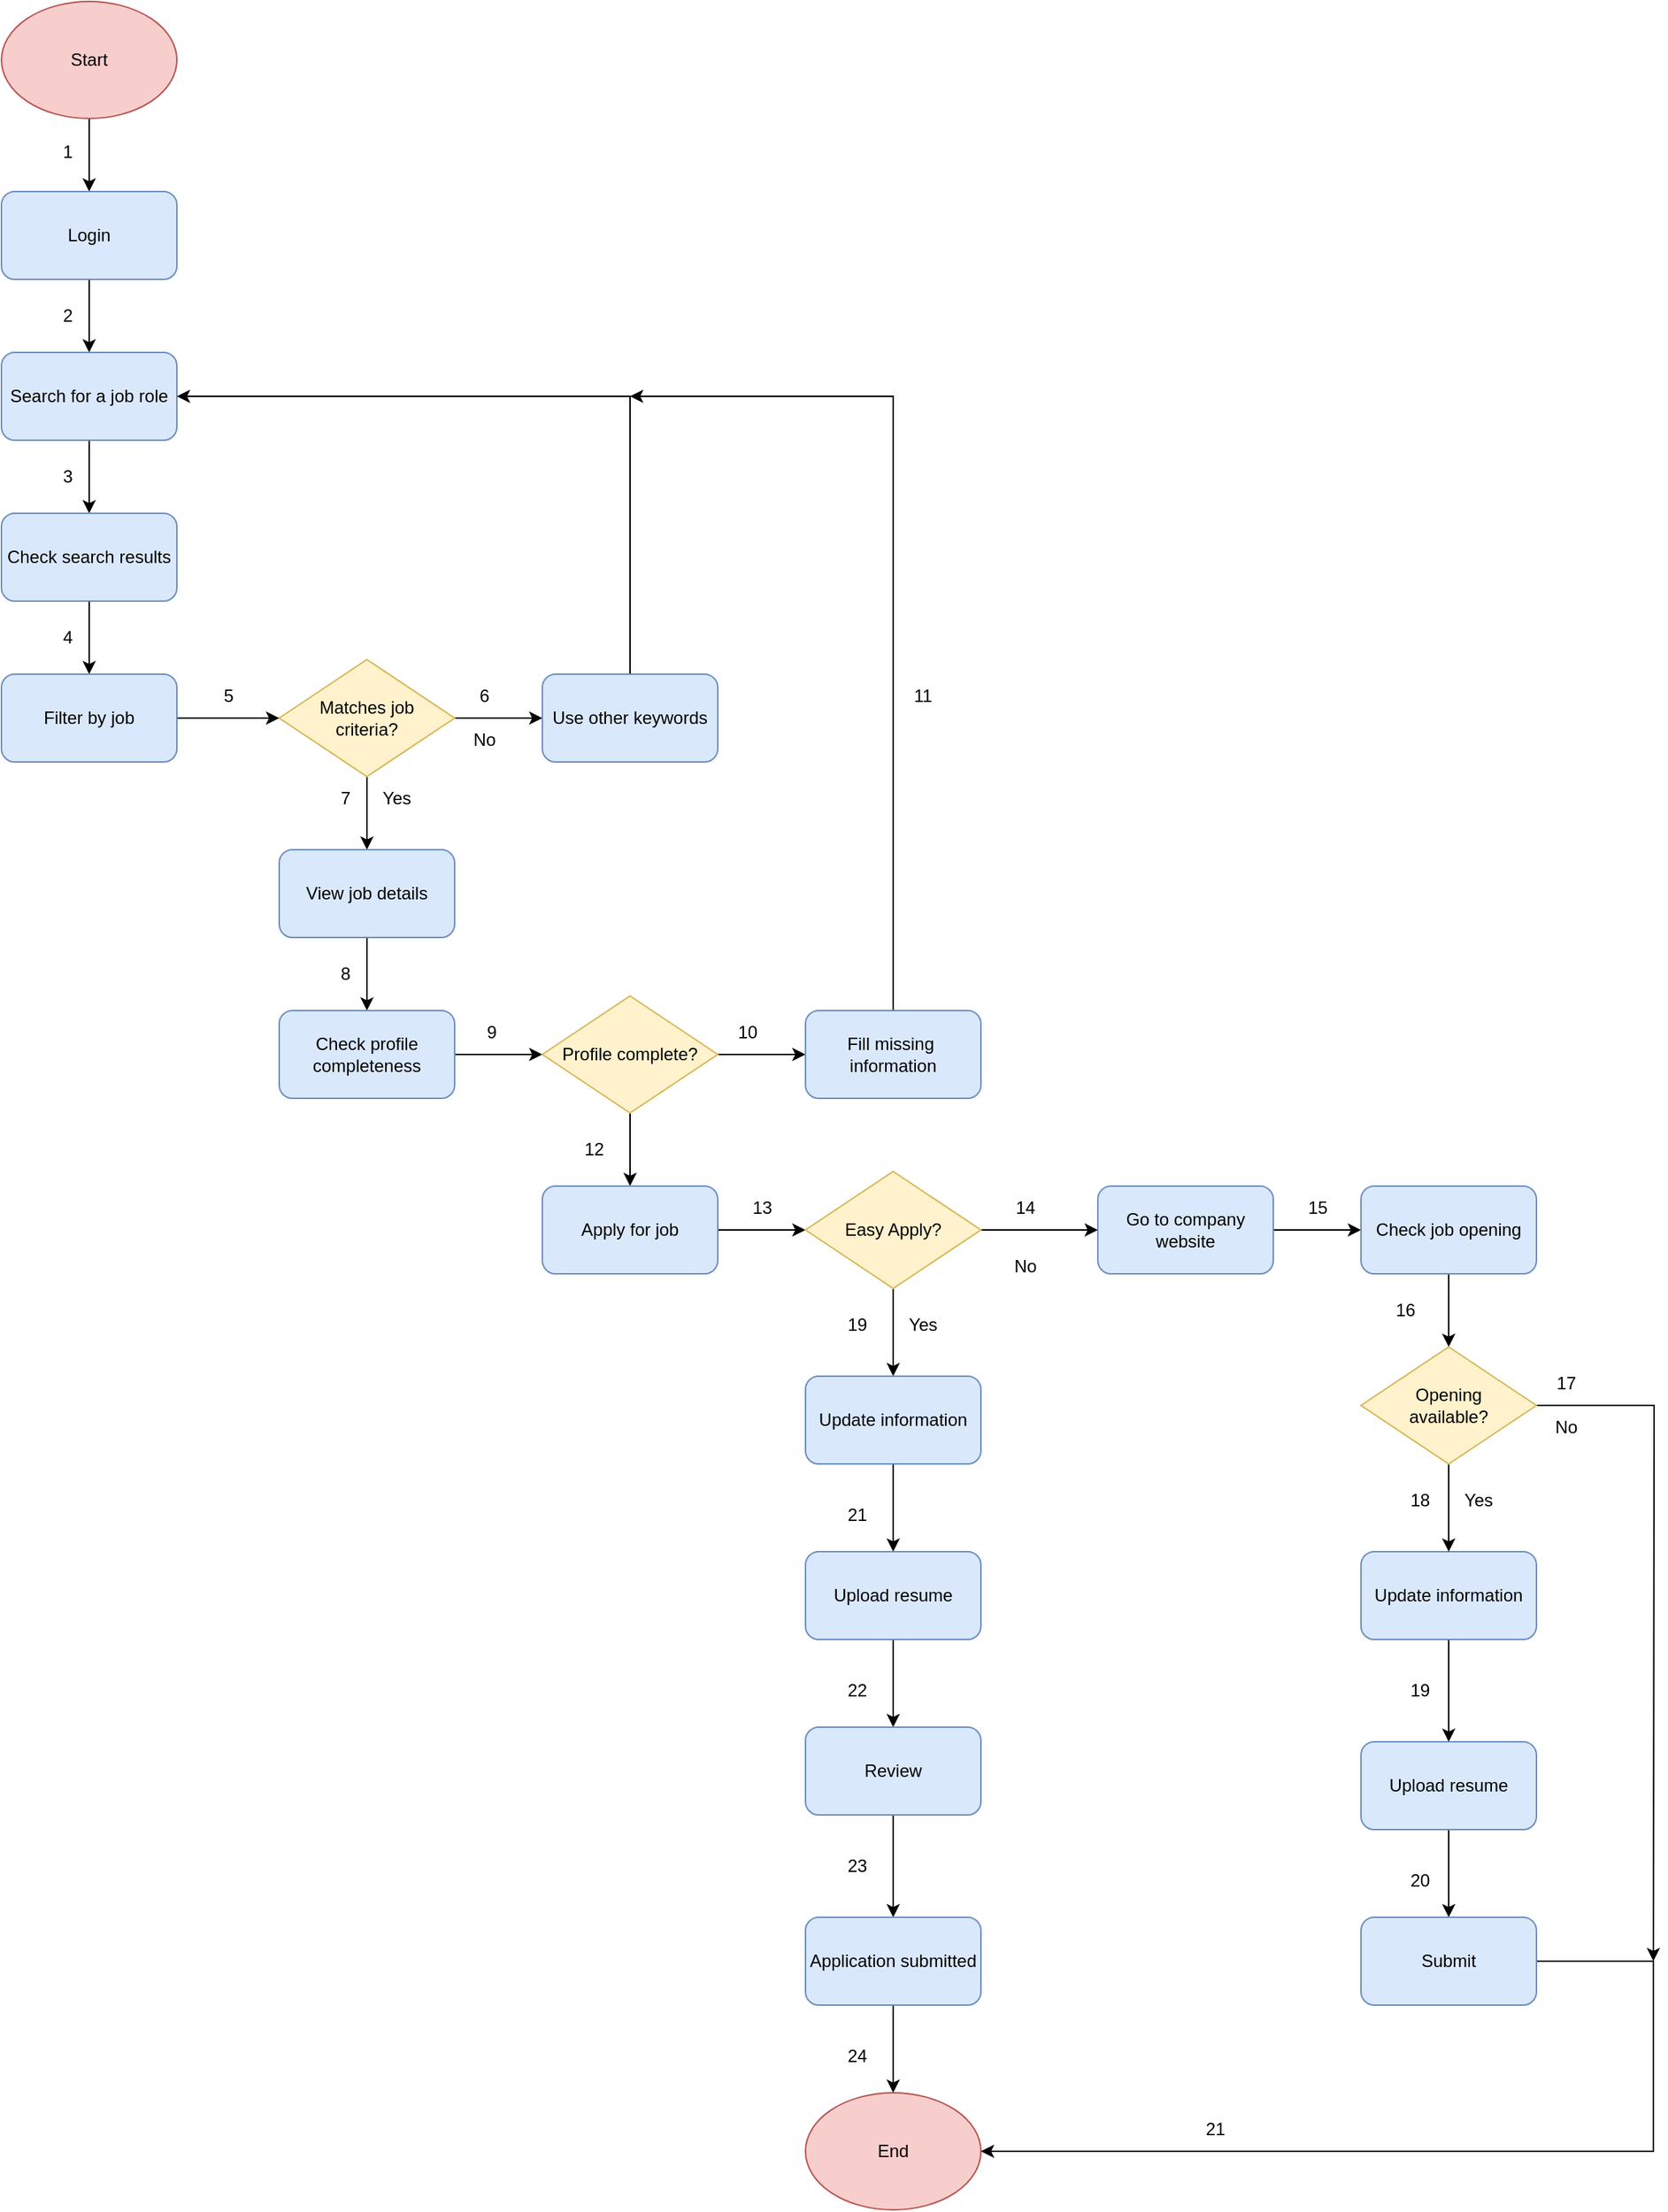 <mxfile version="21.6.5" type="device">
  <diagram name="Page-1" id="AdCNNsRr4zbK5NphnIRh">
    <mxGraphModel dx="1222" dy="577" grid="1" gridSize="10" guides="1" tooltips="1" connect="1" arrows="1" fold="1" page="1" pageScale="1" pageWidth="850" pageHeight="1100" math="0" shadow="0">
      <root>
        <mxCell id="0" />
        <mxCell id="1" parent="0" />
        <mxCell id="GEuDZ0JmBheD2s2upxKQ-3" value="" style="edgeStyle=orthogonalEdgeStyle;rounded=0;orthogonalLoop=1;jettySize=auto;html=1;" parent="1" source="GEuDZ0JmBheD2s2upxKQ-1" target="GEuDZ0JmBheD2s2upxKQ-2" edge="1">
          <mxGeometry relative="1" as="geometry" />
        </mxCell>
        <mxCell id="GEuDZ0JmBheD2s2upxKQ-1" value="Start" style="ellipse;whiteSpace=wrap;html=1;fillColor=#f8cecc;strokeColor=#b85450;" parent="1" vertex="1">
          <mxGeometry x="20" y="20" width="120" height="80" as="geometry" />
        </mxCell>
        <mxCell id="GEuDZ0JmBheD2s2upxKQ-5" value="" style="edgeStyle=orthogonalEdgeStyle;rounded=0;orthogonalLoop=1;jettySize=auto;html=1;" parent="1" source="GEuDZ0JmBheD2s2upxKQ-2" target="GEuDZ0JmBheD2s2upxKQ-4" edge="1">
          <mxGeometry relative="1" as="geometry" />
        </mxCell>
        <mxCell id="GEuDZ0JmBheD2s2upxKQ-2" value="Login" style="rounded=1;whiteSpace=wrap;html=1;fillColor=#dae8fc;strokeColor=#6c8ebf;" parent="1" vertex="1">
          <mxGeometry x="20" y="150" width="120" height="60" as="geometry" />
        </mxCell>
        <mxCell id="GEuDZ0JmBheD2s2upxKQ-7" value="" style="edgeStyle=orthogonalEdgeStyle;rounded=0;orthogonalLoop=1;jettySize=auto;html=1;" parent="1" source="GEuDZ0JmBheD2s2upxKQ-4" target="GEuDZ0JmBheD2s2upxKQ-6" edge="1">
          <mxGeometry relative="1" as="geometry" />
        </mxCell>
        <mxCell id="GEuDZ0JmBheD2s2upxKQ-4" value="Search for a job role" style="rounded=1;whiteSpace=wrap;html=1;fillColor=#dae8fc;strokeColor=#6c8ebf;" parent="1" vertex="1">
          <mxGeometry x="20" y="260" width="120" height="60" as="geometry" />
        </mxCell>
        <mxCell id="I5Enc08s2ud8R-opfXtH-7" value="" style="edgeStyle=orthogonalEdgeStyle;rounded=0;orthogonalLoop=1;jettySize=auto;html=1;" parent="1" source="GEuDZ0JmBheD2s2upxKQ-6" target="I5Enc08s2ud8R-opfXtH-6" edge="1">
          <mxGeometry relative="1" as="geometry" />
        </mxCell>
        <mxCell id="GEuDZ0JmBheD2s2upxKQ-6" value="Check search results" style="rounded=1;whiteSpace=wrap;html=1;fillColor=#dae8fc;strokeColor=#6c8ebf;" parent="1" vertex="1">
          <mxGeometry x="20" y="370" width="120" height="60" as="geometry" />
        </mxCell>
        <mxCell id="GEuDZ0JmBheD2s2upxKQ-15" value="" style="edgeStyle=orthogonalEdgeStyle;rounded=0;orthogonalLoop=1;jettySize=auto;html=1;" parent="1" source="GEuDZ0JmBheD2s2upxKQ-10" target="GEuDZ0JmBheD2s2upxKQ-14" edge="1">
          <mxGeometry relative="1" as="geometry" />
        </mxCell>
        <mxCell id="GEuDZ0JmBheD2s2upxKQ-18" value="" style="edgeStyle=orthogonalEdgeStyle;rounded=0;orthogonalLoop=1;jettySize=auto;html=1;" parent="1" source="GEuDZ0JmBheD2s2upxKQ-10" target="GEuDZ0JmBheD2s2upxKQ-13" edge="1">
          <mxGeometry relative="1" as="geometry" />
        </mxCell>
        <mxCell id="GEuDZ0JmBheD2s2upxKQ-10" value="Matches job &lt;br&gt;criteria?" style="rhombus;whiteSpace=wrap;html=1;fillColor=#fff2cc;strokeColor=#d6b656;" parent="1" vertex="1">
          <mxGeometry x="210" y="470" width="120" height="80" as="geometry" />
        </mxCell>
        <mxCell id="GEuDZ0JmBheD2s2upxKQ-20" value="" style="edgeStyle=orthogonalEdgeStyle;rounded=0;orthogonalLoop=1;jettySize=auto;html=1;" parent="1" source="GEuDZ0JmBheD2s2upxKQ-13" edge="1">
          <mxGeometry relative="1" as="geometry">
            <mxPoint x="270" y="710" as="targetPoint" />
          </mxGeometry>
        </mxCell>
        <mxCell id="GEuDZ0JmBheD2s2upxKQ-13" value="View job details" style="rounded=1;whiteSpace=wrap;html=1;fillColor=#dae8fc;strokeColor=#6c8ebf;" parent="1" vertex="1">
          <mxGeometry x="210" y="600" width="120" height="60" as="geometry" />
        </mxCell>
        <mxCell id="I5Enc08s2ud8R-opfXtH-10" style="edgeStyle=orthogonalEdgeStyle;rounded=0;orthogonalLoop=1;jettySize=auto;html=1;entryX=1;entryY=0.5;entryDx=0;entryDy=0;" parent="1" source="GEuDZ0JmBheD2s2upxKQ-14" target="GEuDZ0JmBheD2s2upxKQ-4" edge="1">
          <mxGeometry relative="1" as="geometry">
            <Array as="points">
              <mxPoint x="450" y="290" />
            </Array>
          </mxGeometry>
        </mxCell>
        <mxCell id="GEuDZ0JmBheD2s2upxKQ-14" value="Use other keywords" style="rounded=1;whiteSpace=wrap;html=1;fillColor=#dae8fc;strokeColor=#6c8ebf;" parent="1" vertex="1">
          <mxGeometry x="390" y="480" width="120" height="60" as="geometry" />
        </mxCell>
        <mxCell id="GEuDZ0JmBheD2s2upxKQ-22" value="" style="edgeStyle=orthogonalEdgeStyle;rounded=0;orthogonalLoop=1;jettySize=auto;html=1;" parent="1" edge="1">
          <mxGeometry relative="1" as="geometry">
            <mxPoint x="330" y="740" as="sourcePoint" />
            <mxPoint x="390" y="740" as="targetPoint" />
          </mxGeometry>
        </mxCell>
        <mxCell id="GEuDZ0JmBheD2s2upxKQ-24" value="Check profile completeness" style="rounded=1;whiteSpace=wrap;html=1;fillColor=#dae8fc;strokeColor=#6c8ebf;" parent="1" vertex="1">
          <mxGeometry x="210" y="710" width="120" height="60" as="geometry" />
        </mxCell>
        <mxCell id="GEuDZ0JmBheD2s2upxKQ-31" value="" style="edgeStyle=orthogonalEdgeStyle;rounded=0;orthogonalLoop=1;jettySize=auto;html=1;" parent="1" source="GEuDZ0JmBheD2s2upxKQ-27" target="GEuDZ0JmBheD2s2upxKQ-29" edge="1">
          <mxGeometry relative="1" as="geometry" />
        </mxCell>
        <mxCell id="I5Enc08s2ud8R-opfXtH-21" value="" style="edgeStyle=orthogonalEdgeStyle;rounded=0;orthogonalLoop=1;jettySize=auto;html=1;" parent="1" source="GEuDZ0JmBheD2s2upxKQ-27" target="GEuDZ0JmBheD2s2upxKQ-30" edge="1">
          <mxGeometry relative="1" as="geometry" />
        </mxCell>
        <mxCell id="GEuDZ0JmBheD2s2upxKQ-27" value="Profile complete?" style="rhombus;whiteSpace=wrap;html=1;fillColor=#fff2cc;strokeColor=#d6b656;" parent="1" vertex="1">
          <mxGeometry x="390" y="700" width="120" height="80" as="geometry" />
        </mxCell>
        <mxCell id="GEuDZ0JmBheD2s2upxKQ-35" style="edgeStyle=orthogonalEdgeStyle;rounded=0;orthogonalLoop=1;jettySize=auto;html=1;exitX=0.5;exitY=0;exitDx=0;exitDy=0;" parent="1" source="GEuDZ0JmBheD2s2upxKQ-29" edge="1">
          <mxGeometry relative="1" as="geometry">
            <mxPoint x="450" y="290" as="targetPoint" />
            <Array as="points">
              <mxPoint x="630" y="290" />
            </Array>
          </mxGeometry>
        </mxCell>
        <mxCell id="GEuDZ0JmBheD2s2upxKQ-29" value="Fill missing&amp;nbsp;&lt;br&gt;information" style="rounded=1;whiteSpace=wrap;html=1;fillColor=#dae8fc;strokeColor=#6c8ebf;" parent="1" vertex="1">
          <mxGeometry x="570" y="710" width="120" height="60" as="geometry" />
        </mxCell>
        <mxCell id="GEuDZ0JmBheD2s2upxKQ-37" value="" style="edgeStyle=orthogonalEdgeStyle;rounded=0;orthogonalLoop=1;jettySize=auto;html=1;" parent="1" source="GEuDZ0JmBheD2s2upxKQ-30" target="GEuDZ0JmBheD2s2upxKQ-36" edge="1">
          <mxGeometry relative="1" as="geometry" />
        </mxCell>
        <mxCell id="GEuDZ0JmBheD2s2upxKQ-30" value="Apply for job" style="rounded=1;whiteSpace=wrap;html=1;fillColor=#dae8fc;strokeColor=#6c8ebf;" parent="1" vertex="1">
          <mxGeometry x="390" y="830" width="120" height="60" as="geometry" />
        </mxCell>
        <mxCell id="GEuDZ0JmBheD2s2upxKQ-40" value="" style="edgeStyle=orthogonalEdgeStyle;rounded=0;orthogonalLoop=1;jettySize=auto;html=1;" parent="1" source="GEuDZ0JmBheD2s2upxKQ-36" target="GEuDZ0JmBheD2s2upxKQ-39" edge="1">
          <mxGeometry relative="1" as="geometry" />
        </mxCell>
        <mxCell id="GEuDZ0JmBheD2s2upxKQ-49" value="" style="edgeStyle=orthogonalEdgeStyle;rounded=0;orthogonalLoop=1;jettySize=auto;html=1;" parent="1" source="GEuDZ0JmBheD2s2upxKQ-36" target="GEuDZ0JmBheD2s2upxKQ-38" edge="1">
          <mxGeometry relative="1" as="geometry" />
        </mxCell>
        <mxCell id="GEuDZ0JmBheD2s2upxKQ-36" value="Easy Apply?" style="rhombus;whiteSpace=wrap;html=1;fillColor=#fff2cc;strokeColor=#d6b656;" parent="1" vertex="1">
          <mxGeometry x="570" y="820" width="120" height="80" as="geometry" />
        </mxCell>
        <mxCell id="I5Enc08s2ud8R-opfXtH-39" value="" style="edgeStyle=orthogonalEdgeStyle;rounded=0;orthogonalLoop=1;jettySize=auto;html=1;" parent="1" source="GEuDZ0JmBheD2s2upxKQ-38" target="I5Enc08s2ud8R-opfXtH-38" edge="1">
          <mxGeometry relative="1" as="geometry" />
        </mxCell>
        <mxCell id="GEuDZ0JmBheD2s2upxKQ-38" value="Go to company website" style="rounded=1;whiteSpace=wrap;html=1;fillColor=#dae8fc;strokeColor=#6c8ebf;" parent="1" vertex="1">
          <mxGeometry x="770" y="830" width="120" height="60" as="geometry" />
        </mxCell>
        <mxCell id="GEuDZ0JmBheD2s2upxKQ-42" value="" style="edgeStyle=orthogonalEdgeStyle;rounded=0;orthogonalLoop=1;jettySize=auto;html=1;" parent="1" source="GEuDZ0JmBheD2s2upxKQ-39" target="GEuDZ0JmBheD2s2upxKQ-41" edge="1">
          <mxGeometry relative="1" as="geometry" />
        </mxCell>
        <mxCell id="GEuDZ0JmBheD2s2upxKQ-39" value="Update information" style="rounded=1;whiteSpace=wrap;html=1;fillColor=#dae8fc;strokeColor=#6c8ebf;" parent="1" vertex="1">
          <mxGeometry x="570" y="960" width="120" height="60" as="geometry" />
        </mxCell>
        <mxCell id="GEuDZ0JmBheD2s2upxKQ-46" value="" style="edgeStyle=orthogonalEdgeStyle;rounded=0;orthogonalLoop=1;jettySize=auto;html=1;" parent="1" source="GEuDZ0JmBheD2s2upxKQ-41" target="GEuDZ0JmBheD2s2upxKQ-43" edge="1">
          <mxGeometry relative="1" as="geometry" />
        </mxCell>
        <mxCell id="GEuDZ0JmBheD2s2upxKQ-41" value="Upload resume" style="rounded=1;whiteSpace=wrap;html=1;fillColor=#dae8fc;strokeColor=#6c8ebf;" parent="1" vertex="1">
          <mxGeometry x="570" y="1080" width="120" height="60" as="geometry" />
        </mxCell>
        <mxCell id="GEuDZ0JmBheD2s2upxKQ-47" value="" style="edgeStyle=orthogonalEdgeStyle;rounded=0;orthogonalLoop=1;jettySize=auto;html=1;" parent="1" source="GEuDZ0JmBheD2s2upxKQ-43" target="GEuDZ0JmBheD2s2upxKQ-44" edge="1">
          <mxGeometry relative="1" as="geometry" />
        </mxCell>
        <mxCell id="GEuDZ0JmBheD2s2upxKQ-43" value="Review" style="rounded=1;whiteSpace=wrap;html=1;fillColor=#dae8fc;strokeColor=#6c8ebf;" parent="1" vertex="1">
          <mxGeometry x="570" y="1200" width="120" height="60" as="geometry" />
        </mxCell>
        <mxCell id="I5Enc08s2ud8R-opfXtH-29" value="" style="edgeStyle=orthogonalEdgeStyle;rounded=0;orthogonalLoop=1;jettySize=auto;html=1;" parent="1" source="GEuDZ0JmBheD2s2upxKQ-44" target="GEuDZ0JmBheD2s2upxKQ-45" edge="1">
          <mxGeometry relative="1" as="geometry" />
        </mxCell>
        <mxCell id="GEuDZ0JmBheD2s2upxKQ-44" value="Application submitted" style="rounded=1;whiteSpace=wrap;html=1;fillColor=#dae8fc;strokeColor=#6c8ebf;" parent="1" vertex="1">
          <mxGeometry x="570" y="1330" width="120" height="60" as="geometry" />
        </mxCell>
        <mxCell id="GEuDZ0JmBheD2s2upxKQ-45" value="End" style="ellipse;whiteSpace=wrap;html=1;fillColor=#f8cecc;strokeColor=#b85450;" parent="1" vertex="1">
          <mxGeometry x="570" y="1450" width="120" height="80" as="geometry" />
        </mxCell>
        <mxCell id="GEuDZ0JmBheD2s2upxKQ-53" value="" style="edgeStyle=orthogonalEdgeStyle;rounded=0;orthogonalLoop=1;jettySize=auto;html=1;" parent="1" source="GEuDZ0JmBheD2s2upxKQ-50" target="GEuDZ0JmBheD2s2upxKQ-52" edge="1">
          <mxGeometry relative="1" as="geometry" />
        </mxCell>
        <mxCell id="GEuDZ0JmBheD2s2upxKQ-50" value="Update information" style="whiteSpace=wrap;html=1;rounded=1;fillColor=#dae8fc;strokeColor=#6c8ebf;" parent="1" vertex="1">
          <mxGeometry x="950" y="1080" width="120" height="60" as="geometry" />
        </mxCell>
        <mxCell id="GEuDZ0JmBheD2s2upxKQ-55" value="" style="edgeStyle=orthogonalEdgeStyle;rounded=0;orthogonalLoop=1;jettySize=auto;html=1;" parent="1" source="GEuDZ0JmBheD2s2upxKQ-52" target="GEuDZ0JmBheD2s2upxKQ-54" edge="1">
          <mxGeometry relative="1" as="geometry" />
        </mxCell>
        <mxCell id="GEuDZ0JmBheD2s2upxKQ-52" value="Upload resume" style="whiteSpace=wrap;html=1;rounded=1;fillColor=#dae8fc;strokeColor=#6c8ebf;" parent="1" vertex="1">
          <mxGeometry x="950" y="1210" width="120" height="60" as="geometry" />
        </mxCell>
        <mxCell id="I5Enc08s2ud8R-opfXtH-47" style="edgeStyle=orthogonalEdgeStyle;rounded=0;orthogonalLoop=1;jettySize=auto;html=1;entryX=1;entryY=0.5;entryDx=0;entryDy=0;" parent="1" source="GEuDZ0JmBheD2s2upxKQ-54" target="GEuDZ0JmBheD2s2upxKQ-45" edge="1">
          <mxGeometry relative="1" as="geometry">
            <Array as="points">
              <mxPoint x="1150" y="1360" />
              <mxPoint x="1150" y="1490" />
            </Array>
          </mxGeometry>
        </mxCell>
        <mxCell id="GEuDZ0JmBheD2s2upxKQ-54" value="Submit" style="whiteSpace=wrap;html=1;rounded=1;fillColor=#dae8fc;strokeColor=#6c8ebf;" parent="1" vertex="1">
          <mxGeometry x="950" y="1330" width="120" height="60" as="geometry" />
        </mxCell>
        <mxCell id="I5Enc08s2ud8R-opfXtH-1" value="1" style="text;html=1;align=center;verticalAlign=middle;resizable=0;points=[];autosize=1;strokeColor=none;fillColor=none;" parent="1" vertex="1">
          <mxGeometry x="50" y="108" width="30" height="30" as="geometry" />
        </mxCell>
        <mxCell id="I5Enc08s2ud8R-opfXtH-2" value="2" style="text;html=1;align=center;verticalAlign=middle;resizable=0;points=[];autosize=1;strokeColor=none;fillColor=none;" parent="1" vertex="1">
          <mxGeometry x="50" y="220" width="30" height="30" as="geometry" />
        </mxCell>
        <mxCell id="I5Enc08s2ud8R-opfXtH-3" value="3" style="text;html=1;align=center;verticalAlign=middle;resizable=0;points=[];autosize=1;strokeColor=none;fillColor=none;" parent="1" vertex="1">
          <mxGeometry x="50" y="330" width="30" height="30" as="geometry" />
        </mxCell>
        <mxCell id="I5Enc08s2ud8R-opfXtH-4" value="4" style="text;html=1;align=center;verticalAlign=middle;resizable=0;points=[];autosize=1;strokeColor=none;fillColor=none;" parent="1" vertex="1">
          <mxGeometry x="50" y="440" width="30" height="30" as="geometry" />
        </mxCell>
        <mxCell id="I5Enc08s2ud8R-opfXtH-5" value="5" style="text;html=1;align=center;verticalAlign=middle;resizable=0;points=[];autosize=1;strokeColor=none;fillColor=none;" parent="1" vertex="1">
          <mxGeometry x="160" y="480" width="30" height="30" as="geometry" />
        </mxCell>
        <mxCell id="I5Enc08s2ud8R-opfXtH-8" value="" style="edgeStyle=orthogonalEdgeStyle;rounded=0;orthogonalLoop=1;jettySize=auto;html=1;" parent="1" source="I5Enc08s2ud8R-opfXtH-6" target="GEuDZ0JmBheD2s2upxKQ-10" edge="1">
          <mxGeometry relative="1" as="geometry" />
        </mxCell>
        <mxCell id="I5Enc08s2ud8R-opfXtH-6" value="Filter by job" style="rounded=1;whiteSpace=wrap;html=1;fillColor=#dae8fc;strokeColor=#6c8ebf;" parent="1" vertex="1">
          <mxGeometry x="20" y="480" width="120" height="60" as="geometry" />
        </mxCell>
        <mxCell id="I5Enc08s2ud8R-opfXtH-9" value="6" style="text;html=1;align=center;verticalAlign=middle;resizable=0;points=[];autosize=1;strokeColor=none;fillColor=none;" parent="1" vertex="1">
          <mxGeometry x="335" y="480" width="30" height="30" as="geometry" />
        </mxCell>
        <mxCell id="I5Enc08s2ud8R-opfXtH-11" value="No" style="text;html=1;align=center;verticalAlign=middle;resizable=0;points=[];autosize=1;strokeColor=none;fillColor=none;" parent="1" vertex="1">
          <mxGeometry x="330" y="510" width="40" height="30" as="geometry" />
        </mxCell>
        <mxCell id="I5Enc08s2ud8R-opfXtH-12" value="Yes" style="text;html=1;align=center;verticalAlign=middle;resizable=0;points=[];autosize=1;strokeColor=none;fillColor=none;" parent="1" vertex="1">
          <mxGeometry x="270" y="550" width="40" height="30" as="geometry" />
        </mxCell>
        <mxCell id="I5Enc08s2ud8R-opfXtH-13" value="7" style="text;html=1;align=center;verticalAlign=middle;resizable=0;points=[];autosize=1;strokeColor=none;fillColor=none;" parent="1" vertex="1">
          <mxGeometry x="240" y="550" width="30" height="30" as="geometry" />
        </mxCell>
        <mxCell id="I5Enc08s2ud8R-opfXtH-14" value="8" style="text;html=1;align=center;verticalAlign=middle;resizable=0;points=[];autosize=1;strokeColor=none;fillColor=none;" parent="1" vertex="1">
          <mxGeometry x="240" y="670" width="30" height="30" as="geometry" />
        </mxCell>
        <mxCell id="I5Enc08s2ud8R-opfXtH-15" value="9" style="text;html=1;align=center;verticalAlign=middle;resizable=0;points=[];autosize=1;strokeColor=none;fillColor=none;" parent="1" vertex="1">
          <mxGeometry x="340" y="710" width="30" height="30" as="geometry" />
        </mxCell>
        <mxCell id="I5Enc08s2ud8R-opfXtH-18" value="11" style="text;html=1;align=center;verticalAlign=middle;resizable=0;points=[];autosize=1;strokeColor=none;fillColor=none;" parent="1" vertex="1">
          <mxGeometry x="630" y="480" width="40" height="30" as="geometry" />
        </mxCell>
        <mxCell id="I5Enc08s2ud8R-opfXtH-23" value="10" style="text;html=1;align=center;verticalAlign=middle;resizable=0;points=[];autosize=1;strokeColor=none;fillColor=none;" parent="1" vertex="1">
          <mxGeometry x="510" y="710" width="40" height="30" as="geometry" />
        </mxCell>
        <mxCell id="I5Enc08s2ud8R-opfXtH-24" value="12" style="text;html=1;align=center;verticalAlign=middle;resizable=0;points=[];autosize=1;strokeColor=none;fillColor=none;" parent="1" vertex="1">
          <mxGeometry x="405" y="790" width="40" height="30" as="geometry" />
        </mxCell>
        <mxCell id="I5Enc08s2ud8R-opfXtH-25" value="13" style="text;html=1;align=center;verticalAlign=middle;resizable=0;points=[];autosize=1;strokeColor=none;fillColor=none;" parent="1" vertex="1">
          <mxGeometry x="520" y="830" width="40" height="30" as="geometry" />
        </mxCell>
        <mxCell id="I5Enc08s2ud8R-opfXtH-26" value="Yes" style="text;html=1;align=center;verticalAlign=middle;resizable=0;points=[];autosize=1;strokeColor=none;fillColor=none;" parent="1" vertex="1">
          <mxGeometry x="630" y="910" width="40" height="30" as="geometry" />
        </mxCell>
        <mxCell id="I5Enc08s2ud8R-opfXtH-27" value="No" style="text;html=1;align=center;verticalAlign=middle;resizable=0;points=[];autosize=1;strokeColor=none;fillColor=none;" parent="1" vertex="1">
          <mxGeometry x="700" y="870" width="40" height="30" as="geometry" />
        </mxCell>
        <mxCell id="I5Enc08s2ud8R-opfXtH-28" value="14" style="text;html=1;align=center;verticalAlign=middle;resizable=0;points=[];autosize=1;strokeColor=none;fillColor=none;" parent="1" vertex="1">
          <mxGeometry x="700" y="830" width="40" height="30" as="geometry" />
        </mxCell>
        <mxCell id="I5Enc08s2ud8R-opfXtH-31" value="15" style="text;html=1;align=center;verticalAlign=middle;resizable=0;points=[];autosize=1;strokeColor=none;fillColor=none;" parent="1" vertex="1">
          <mxGeometry x="900" y="830" width="40" height="30" as="geometry" />
        </mxCell>
        <mxCell id="I5Enc08s2ud8R-opfXtH-32" value="16" style="text;html=1;align=center;verticalAlign=middle;resizable=0;points=[];autosize=1;strokeColor=none;fillColor=none;" parent="1" vertex="1">
          <mxGeometry x="960" y="900" width="40" height="30" as="geometry" />
        </mxCell>
        <mxCell id="I5Enc08s2ud8R-opfXtH-33" value="17" style="text;html=1;align=center;verticalAlign=middle;resizable=0;points=[];autosize=1;strokeColor=none;fillColor=none;" parent="1" vertex="1">
          <mxGeometry x="1070" y="950" width="40" height="30" as="geometry" />
        </mxCell>
        <mxCell id="I5Enc08s2ud8R-opfXtH-34" value="18" style="text;html=1;align=center;verticalAlign=middle;resizable=0;points=[];autosize=1;strokeColor=none;fillColor=none;" parent="1" vertex="1">
          <mxGeometry x="970" y="1030" width="40" height="30" as="geometry" />
        </mxCell>
        <mxCell id="I5Enc08s2ud8R-opfXtH-35" value="19" style="text;html=1;align=center;verticalAlign=middle;resizable=0;points=[];autosize=1;strokeColor=none;fillColor=none;" parent="1" vertex="1">
          <mxGeometry x="585" y="910" width="40" height="30" as="geometry" />
        </mxCell>
        <mxCell id="I5Enc08s2ud8R-opfXtH-36" value="21" style="text;html=1;align=center;verticalAlign=middle;resizable=0;points=[];autosize=1;strokeColor=none;fillColor=none;" parent="1" vertex="1">
          <mxGeometry x="585" y="1040" width="40" height="30" as="geometry" />
        </mxCell>
        <mxCell id="I5Enc08s2ud8R-opfXtH-37" value="22" style="text;html=1;align=center;verticalAlign=middle;resizable=0;points=[];autosize=1;strokeColor=none;fillColor=none;" parent="1" vertex="1">
          <mxGeometry x="585" y="1160" width="40" height="30" as="geometry" />
        </mxCell>
        <mxCell id="I5Enc08s2ud8R-opfXtH-41" value="" style="edgeStyle=orthogonalEdgeStyle;rounded=0;orthogonalLoop=1;jettySize=auto;html=1;" parent="1" source="I5Enc08s2ud8R-opfXtH-38" target="I5Enc08s2ud8R-opfXtH-40" edge="1">
          <mxGeometry relative="1" as="geometry" />
        </mxCell>
        <mxCell id="I5Enc08s2ud8R-opfXtH-38" value="Check job opening" style="rounded=1;whiteSpace=wrap;html=1;fillColor=#dae8fc;strokeColor=#6c8ebf;" parent="1" vertex="1">
          <mxGeometry x="950" y="830" width="120" height="60" as="geometry" />
        </mxCell>
        <mxCell id="I5Enc08s2ud8R-opfXtH-42" value="" style="edgeStyle=orthogonalEdgeStyle;rounded=0;orthogonalLoop=1;jettySize=auto;html=1;" parent="1" source="I5Enc08s2ud8R-opfXtH-40" target="GEuDZ0JmBheD2s2upxKQ-50" edge="1">
          <mxGeometry relative="1" as="geometry" />
        </mxCell>
        <mxCell id="I5Enc08s2ud8R-opfXtH-49" style="edgeStyle=orthogonalEdgeStyle;rounded=0;orthogonalLoop=1;jettySize=auto;html=1;" parent="1" source="I5Enc08s2ud8R-opfXtH-40" edge="1">
          <mxGeometry relative="1" as="geometry">
            <mxPoint x="1150" y="1360" as="targetPoint" />
          </mxGeometry>
        </mxCell>
        <mxCell id="I5Enc08s2ud8R-opfXtH-40" value="Opening &lt;br&gt;available?" style="rhombus;whiteSpace=wrap;html=1;fillColor=#fff2cc;strokeColor=#d6b656;" parent="1" vertex="1">
          <mxGeometry x="950" y="940" width="120" height="80" as="geometry" />
        </mxCell>
        <mxCell id="I5Enc08s2ud8R-opfXtH-43" value="Yes" style="text;html=1;align=center;verticalAlign=middle;resizable=0;points=[];autosize=1;strokeColor=none;fillColor=none;" parent="1" vertex="1">
          <mxGeometry x="1010" y="1030" width="40" height="30" as="geometry" />
        </mxCell>
        <mxCell id="I5Enc08s2ud8R-opfXtH-45" value="19" style="text;html=1;align=center;verticalAlign=middle;resizable=0;points=[];autosize=1;strokeColor=none;fillColor=none;" parent="1" vertex="1">
          <mxGeometry x="970" y="1160" width="40" height="30" as="geometry" />
        </mxCell>
        <mxCell id="I5Enc08s2ud8R-opfXtH-46" value="20" style="text;html=1;align=center;verticalAlign=middle;resizable=0;points=[];autosize=1;strokeColor=none;fillColor=none;" parent="1" vertex="1">
          <mxGeometry x="970" y="1290" width="40" height="30" as="geometry" />
        </mxCell>
        <mxCell id="I5Enc08s2ud8R-opfXtH-48" value="21" style="text;html=1;align=center;verticalAlign=middle;resizable=0;points=[];autosize=1;strokeColor=none;fillColor=none;" parent="1" vertex="1">
          <mxGeometry x="830" y="1460" width="40" height="30" as="geometry" />
        </mxCell>
        <mxCell id="I5Enc08s2ud8R-opfXtH-50" value="23" style="text;html=1;align=center;verticalAlign=middle;resizable=0;points=[];autosize=1;strokeColor=none;fillColor=none;" parent="1" vertex="1">
          <mxGeometry x="585" y="1280" width="40" height="30" as="geometry" />
        </mxCell>
        <mxCell id="I5Enc08s2ud8R-opfXtH-51" value="24" style="text;html=1;align=center;verticalAlign=middle;resizable=0;points=[];autosize=1;strokeColor=none;fillColor=none;" parent="1" vertex="1">
          <mxGeometry x="585" y="1410" width="40" height="30" as="geometry" />
        </mxCell>
        <mxCell id="I5Enc08s2ud8R-opfXtH-52" value="No" style="text;html=1;align=center;verticalAlign=middle;resizable=0;points=[];autosize=1;strokeColor=none;fillColor=none;" parent="1" vertex="1">
          <mxGeometry x="1070" y="980" width="40" height="30" as="geometry" />
        </mxCell>
      </root>
    </mxGraphModel>
  </diagram>
</mxfile>
